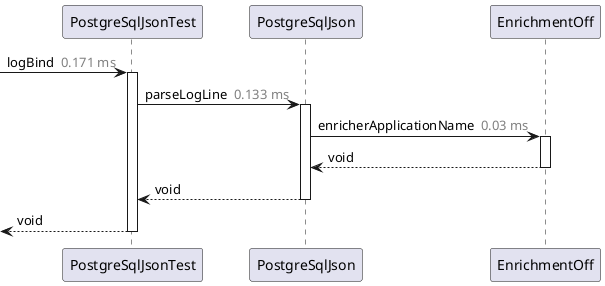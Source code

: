 @startuml

participant PostgreSqlJsonTest as "PostgreSqlJsonTest"
participant PostgreSqlJson as "PostgreSqlJson"
participant EnrichmentOff as "EnrichmentOff"
  [->PostgreSqlJsonTest: logBind <color:gray> 0.171 ms</color>
  activate PostgreSqlJsonTest
    PostgreSqlJsonTest->PostgreSqlJson: parseLogLine <color:gray> 0.133 ms</color>
    activate PostgreSqlJson
      PostgreSqlJson->EnrichmentOff: enricherApplicationName <color:gray> 0.03 ms</color>
      activate EnrichmentOff
      PostgreSqlJson<--EnrichmentOff: void
      deactivate EnrichmentOff
    PostgreSqlJsonTest<--PostgreSqlJson: void
    deactivate PostgreSqlJson
  [<--PostgreSqlJsonTest: void
  deactivate PostgreSqlJsonTest
@enduml